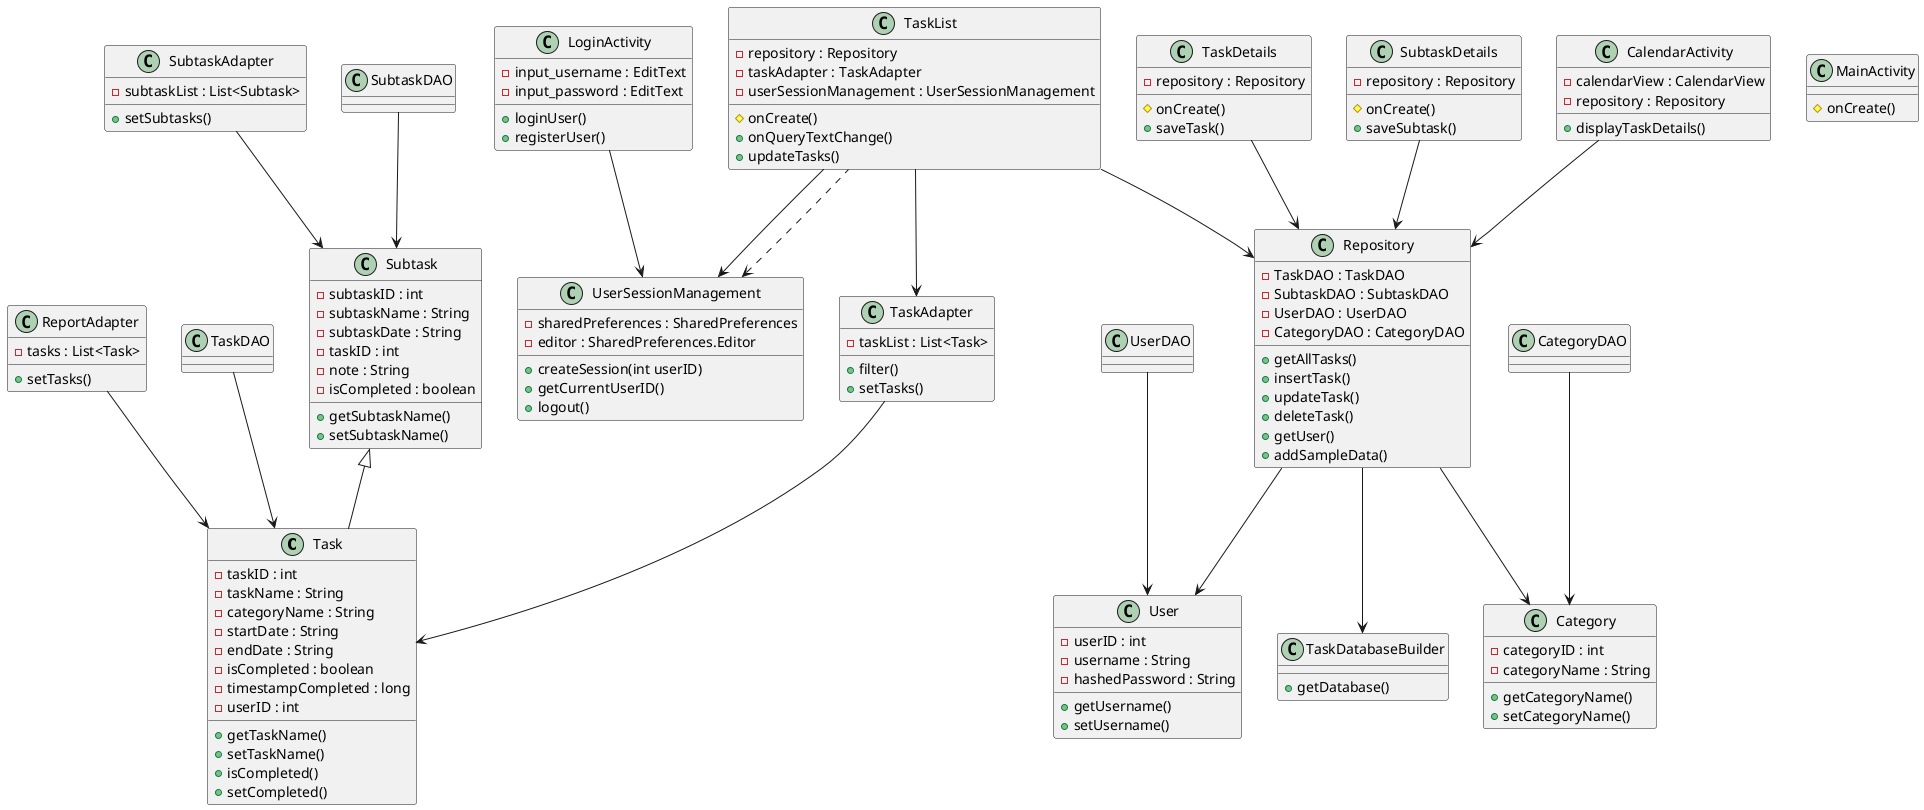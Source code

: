 @startuml

class Task {
  - taskID : int
  - taskName : String
  - categoryName : String
  - startDate : String
  - endDate : String
  - isCompleted : boolean
  - timestampCompleted : long
  - userID : int
  + getTaskName()
  + setTaskName()
  + isCompleted()
  + setCompleted()
}

class Subtask {
  - subtaskID : int
  - subtaskName : String
  - subtaskDate : String
  - taskID : int
  - note : String
  - isCompleted : boolean
  + getSubtaskName()
  + setSubtaskName()
}

class User {
  - userID : int
  - username : String
  - hashedPassword : String
  + getUsername()
  + setUsername()
}

class Category {
  - categoryID : int
  - categoryName : String
  + getCategoryName()
  + setCategoryName()
}

class TaskDAO {}
class SubtaskDAO {}
class UserDAO {}
class CategoryDAO {}

class MainActivity {
  # onCreate()
}

class LoginActivity {
  - input_username : EditText
  - input_password : EditText
  + loginUser()
  + registerUser()
}

class CalendarActivity {
  - calendarView : CalendarView
  - repository : Repository
  + displayTaskDetails()
}

class TaskAdapter {
  - taskList : List<Task>
  + filter()
  + setTasks()
}

class SubtaskAdapter {
  - subtaskList : List<Subtask>
  + setSubtasks()
}

class ReportAdapter {
  - tasks : List<Task>
  + setTasks()
}

class Repository {
  - TaskDAO : TaskDAO
  - SubtaskDAO : SubtaskDAO
  - UserDAO : UserDAO
  - CategoryDAO : CategoryDAO
  + getAllTasks()
  + insertTask()
  + updateTask()
  + deleteTask()
  + getUser()
  + addSampleData()
}

class TaskDatabaseBuilder {
  + getDatabase()
}

class TaskList {
  - repository : Repository
  - taskAdapter : TaskAdapter
  - userSessionManagement : UserSessionManagement
  # onCreate()
  + onQueryTextChange()
  + updateTasks()
}

class UserSessionManagement {
  - sharedPreferences : SharedPreferences
  - editor : SharedPreferences.Editor
  + createSession(int userID)
  + getCurrentUserID()
  + logout()
}

class TaskDetails {
  - repository : Repository
  # onCreate()
  + saveTask()
}

class SubtaskDetails {
  - repository : Repository
  # onCreate()
  + saveSubtask()
}

Subtask <|-- Task
TaskDAO --> Task
SubtaskDAO --> Subtask
UserDAO --> User
CategoryDAO --> Category
TaskAdapter --> Task
SubtaskAdapter --> Subtask
ReportAdapter --> Task
Repository --> TaskDatabaseBuilder
Repository --> User
Repository --> Category
TaskList --> Repository
TaskList --> TaskAdapter
TaskList --> UserSessionManagement
TaskDetails --> Repository
SubtaskDetails --> Repository
UserSessionManagement <.. TaskList
CalendarActivity --> Repository
LoginActivity --> UserSessionManagement

@enduml
